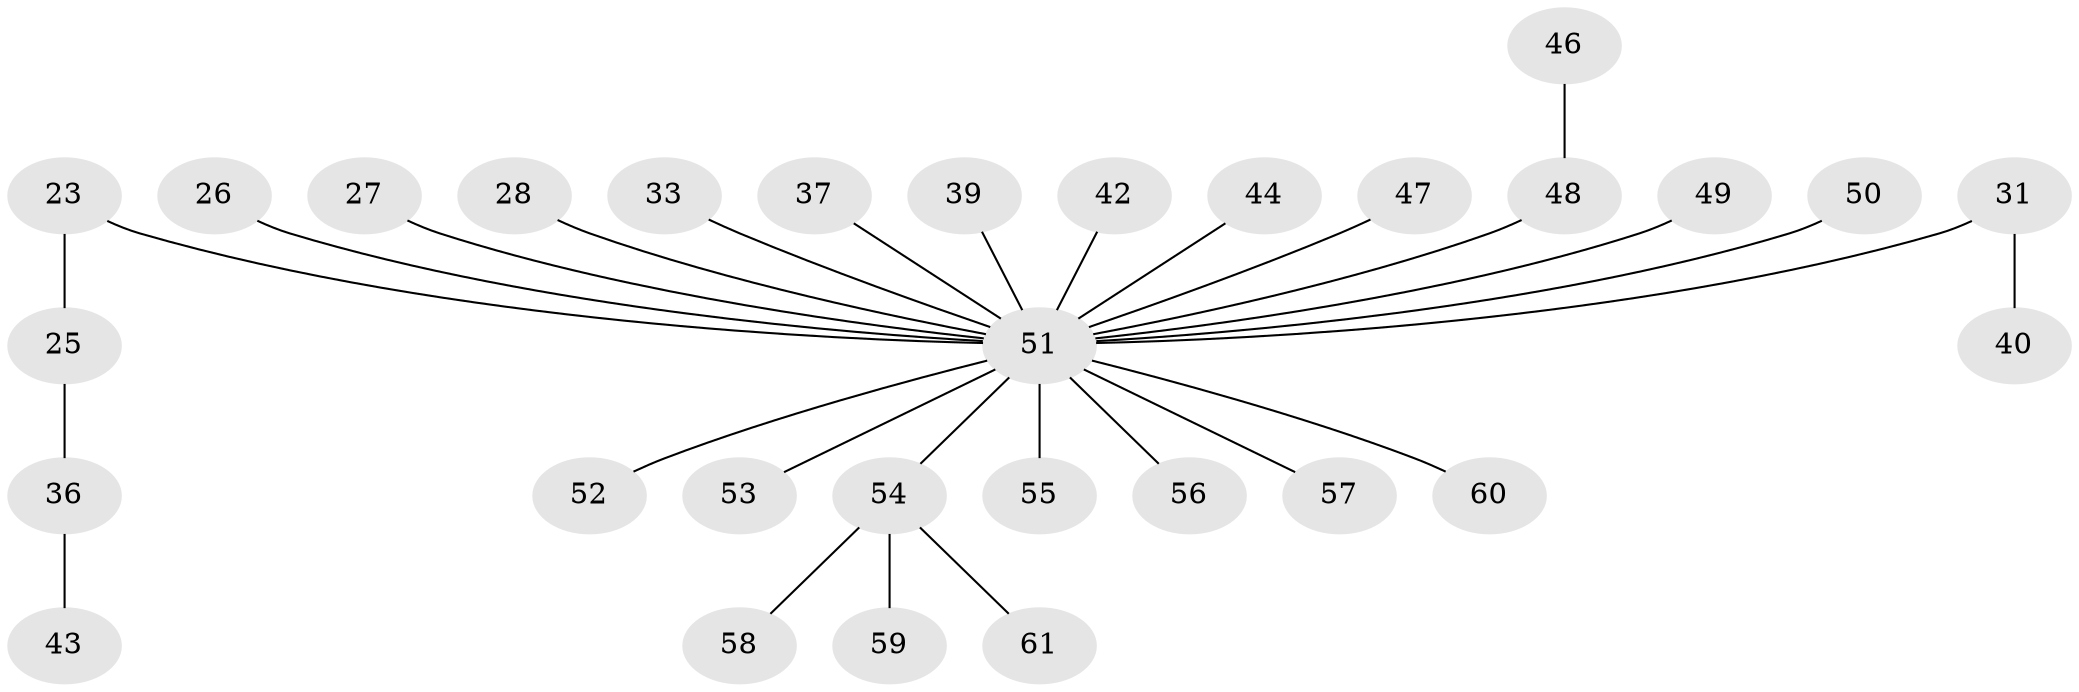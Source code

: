 // original degree distribution, {3: 0.18032786885245902, 5: 0.03278688524590164, 6: 0.03278688524590164, 4: 0.03278688524590164, 2: 0.21311475409836064, 1: 0.5081967213114754}
// Generated by graph-tools (version 1.1) at 2025/53/03/09/25 04:53:15]
// undirected, 30 vertices, 29 edges
graph export_dot {
graph [start="1"]
  node [color=gray90,style=filled];
  23;
  25;
  26;
  27;
  28;
  31;
  33;
  36;
  37;
  39;
  40;
  42;
  43;
  44;
  46;
  47;
  48 [super="+45"];
  49;
  50;
  51 [super="+5+9+13+32+10+30+12+24+11+16+38+21"];
  52;
  53;
  54 [super="+41"];
  55;
  56;
  57;
  58;
  59;
  60;
  61;
  23 -- 25;
  23 -- 51;
  25 -- 36;
  26 -- 51;
  27 -- 51;
  28 -- 51;
  31 -- 40;
  31 -- 51;
  33 -- 51;
  36 -- 43;
  37 -- 51;
  39 -- 51;
  42 -- 51;
  44 -- 51;
  46 -- 48;
  47 -- 51;
  48 -- 51;
  49 -- 51;
  50 -- 51;
  51 -- 52;
  51 -- 60;
  51 -- 56;
  51 -- 57;
  51 -- 53;
  51 -- 54;
  51 -- 55;
  54 -- 58;
  54 -- 59;
  54 -- 61;
}
